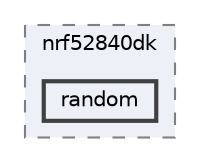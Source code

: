 digraph "/home/mj/Desktop/IoT-Chat-Digitalization/TextYourIoTDevice/bin/nrf52840dk/random"
{
 // LATEX_PDF_SIZE
  bgcolor="transparent";
  edge [fontname=Helvetica,fontsize=10,labelfontname=Helvetica,labelfontsize=10];
  node [fontname=Helvetica,fontsize=10,shape=box,height=0.2,width=0.4];
  compound=true
  subgraph clusterdir_0c725116918d2e080617d882693859a8 {
    graph [ bgcolor="#edf0f7", pencolor="grey50", label="nrf52840dk", fontname=Helvetica,fontsize=10 style="filled,dashed", URL="dir_0c725116918d2e080617d882693859a8.html",tooltip=""]
  dir_384b131833e13568b9e7e0ff032463f6 [label="random", fillcolor="#edf0f7", color="grey25", style="filled,bold", URL="dir_384b131833e13568b9e7e0ff032463f6.html",tooltip=""];
  }
}
